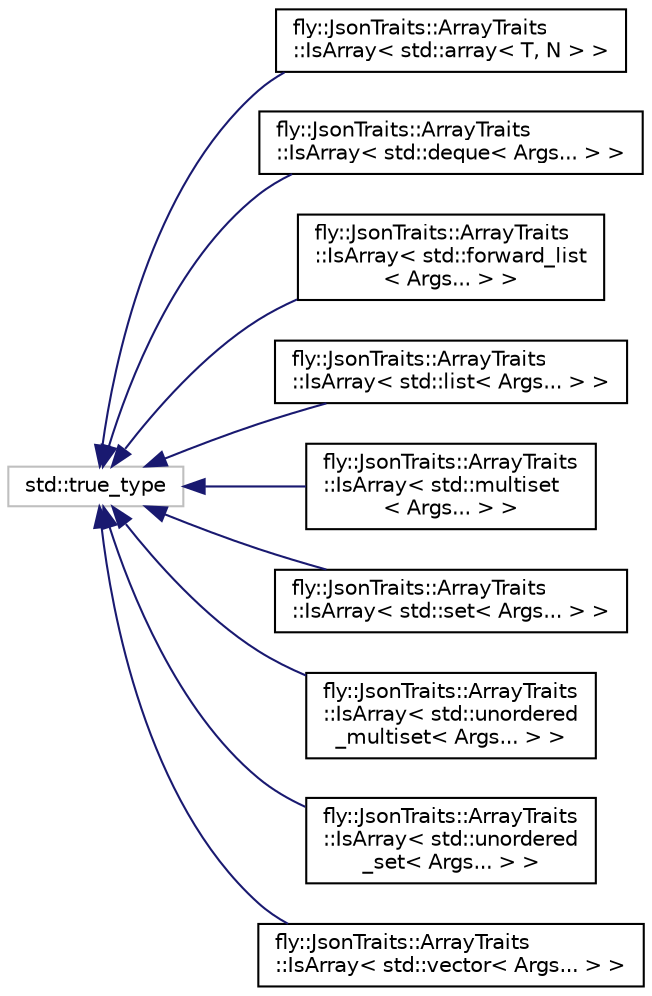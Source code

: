 digraph "Graphical Class Hierarchy"
{
 // LATEX_PDF_SIZE
  edge [fontname="Helvetica",fontsize="10",labelfontname="Helvetica",labelfontsize="10"];
  node [fontname="Helvetica",fontsize="10",shape=record];
  rankdir="LR";
  Node151 [label="std::true_type",height=0.2,width=0.4,color="grey75", fillcolor="white", style="filled",tooltip=" "];
  Node151 -> Node0 [dir="back",color="midnightblue",fontsize="10",style="solid",fontname="Helvetica"];
  Node0 [label="fly::JsonTraits::ArrayTraits\l::IsArray\< std::array\< T, N \> \>",height=0.2,width=0.4,color="black", fillcolor="white", style="filled",URL="$structfly_1_1_json_traits_1_1_array_traits_1_1_is_array_3_01std_1_1array_3_01_t_00_01_n_01_4_01_4.html",tooltip=" "];
  Node151 -> Node153 [dir="back",color="midnightblue",fontsize="10",style="solid",fontname="Helvetica"];
  Node153 [label="fly::JsonTraits::ArrayTraits\l::IsArray\< std::deque\< Args... \> \>",height=0.2,width=0.4,color="black", fillcolor="white", style="filled",URL="$structfly_1_1_json_traits_1_1_array_traits_1_1_is_array_3_01std_1_1deque_3_01_args_8_8_8_01_4_01_4.html",tooltip=" "];
  Node151 -> Node154 [dir="back",color="midnightblue",fontsize="10",style="solid",fontname="Helvetica"];
  Node154 [label="fly::JsonTraits::ArrayTraits\l::IsArray\< std::forward_list\l\< Args... \> \>",height=0.2,width=0.4,color="black", fillcolor="white", style="filled",URL="$structfly_1_1_json_traits_1_1_array_traits_1_1_is_array_3_01std_1_1forward__list_3_01_args_8_8_8_01_4_01_4.html",tooltip=" "];
  Node151 -> Node155 [dir="back",color="midnightblue",fontsize="10",style="solid",fontname="Helvetica"];
  Node155 [label="fly::JsonTraits::ArrayTraits\l::IsArray\< std::list\< Args... \> \>",height=0.2,width=0.4,color="black", fillcolor="white", style="filled",URL="$structfly_1_1_json_traits_1_1_array_traits_1_1_is_array_3_01std_1_1list_3_01_args_8_8_8_01_4_01_4.html",tooltip=" "];
  Node151 -> Node156 [dir="back",color="midnightblue",fontsize="10",style="solid",fontname="Helvetica"];
  Node156 [label="fly::JsonTraits::ArrayTraits\l::IsArray\< std::multiset\l\< Args... \> \>",height=0.2,width=0.4,color="black", fillcolor="white", style="filled",URL="$structfly_1_1_json_traits_1_1_array_traits_1_1_is_array_3_01std_1_1multiset_3_01_args_8_8_8_01_4_01_4.html",tooltip=" "];
  Node151 -> Node157 [dir="back",color="midnightblue",fontsize="10",style="solid",fontname="Helvetica"];
  Node157 [label="fly::JsonTraits::ArrayTraits\l::IsArray\< std::set\< Args... \> \>",height=0.2,width=0.4,color="black", fillcolor="white", style="filled",URL="$structfly_1_1_json_traits_1_1_array_traits_1_1_is_array_3_01std_1_1set_3_01_args_8_8_8_01_4_01_4.html",tooltip=" "];
  Node151 -> Node158 [dir="back",color="midnightblue",fontsize="10",style="solid",fontname="Helvetica"];
  Node158 [label="fly::JsonTraits::ArrayTraits\l::IsArray\< std::unordered\l_multiset\< Args... \> \>",height=0.2,width=0.4,color="black", fillcolor="white", style="filled",URL="$structfly_1_1_json_traits_1_1_array_traits_1_1_is_array_3_01std_1_1unordered__multiset_3_01_args_8_8_8_01_4_01_4.html",tooltip=" "];
  Node151 -> Node159 [dir="back",color="midnightblue",fontsize="10",style="solid",fontname="Helvetica"];
  Node159 [label="fly::JsonTraits::ArrayTraits\l::IsArray\< std::unordered\l_set\< Args... \> \>",height=0.2,width=0.4,color="black", fillcolor="white", style="filled",URL="$structfly_1_1_json_traits_1_1_array_traits_1_1_is_array_3_01std_1_1unordered__set_3_01_args_8_8_8_01_4_01_4.html",tooltip=" "];
  Node151 -> Node160 [dir="back",color="midnightblue",fontsize="10",style="solid",fontname="Helvetica"];
  Node160 [label="fly::JsonTraits::ArrayTraits\l::IsArray\< std::vector\< Args... \> \>",height=0.2,width=0.4,color="black", fillcolor="white", style="filled",URL="$structfly_1_1_json_traits_1_1_array_traits_1_1_is_array_3_01std_1_1vector_3_01_args_8_8_8_01_4_01_4.html",tooltip=" "];
}
